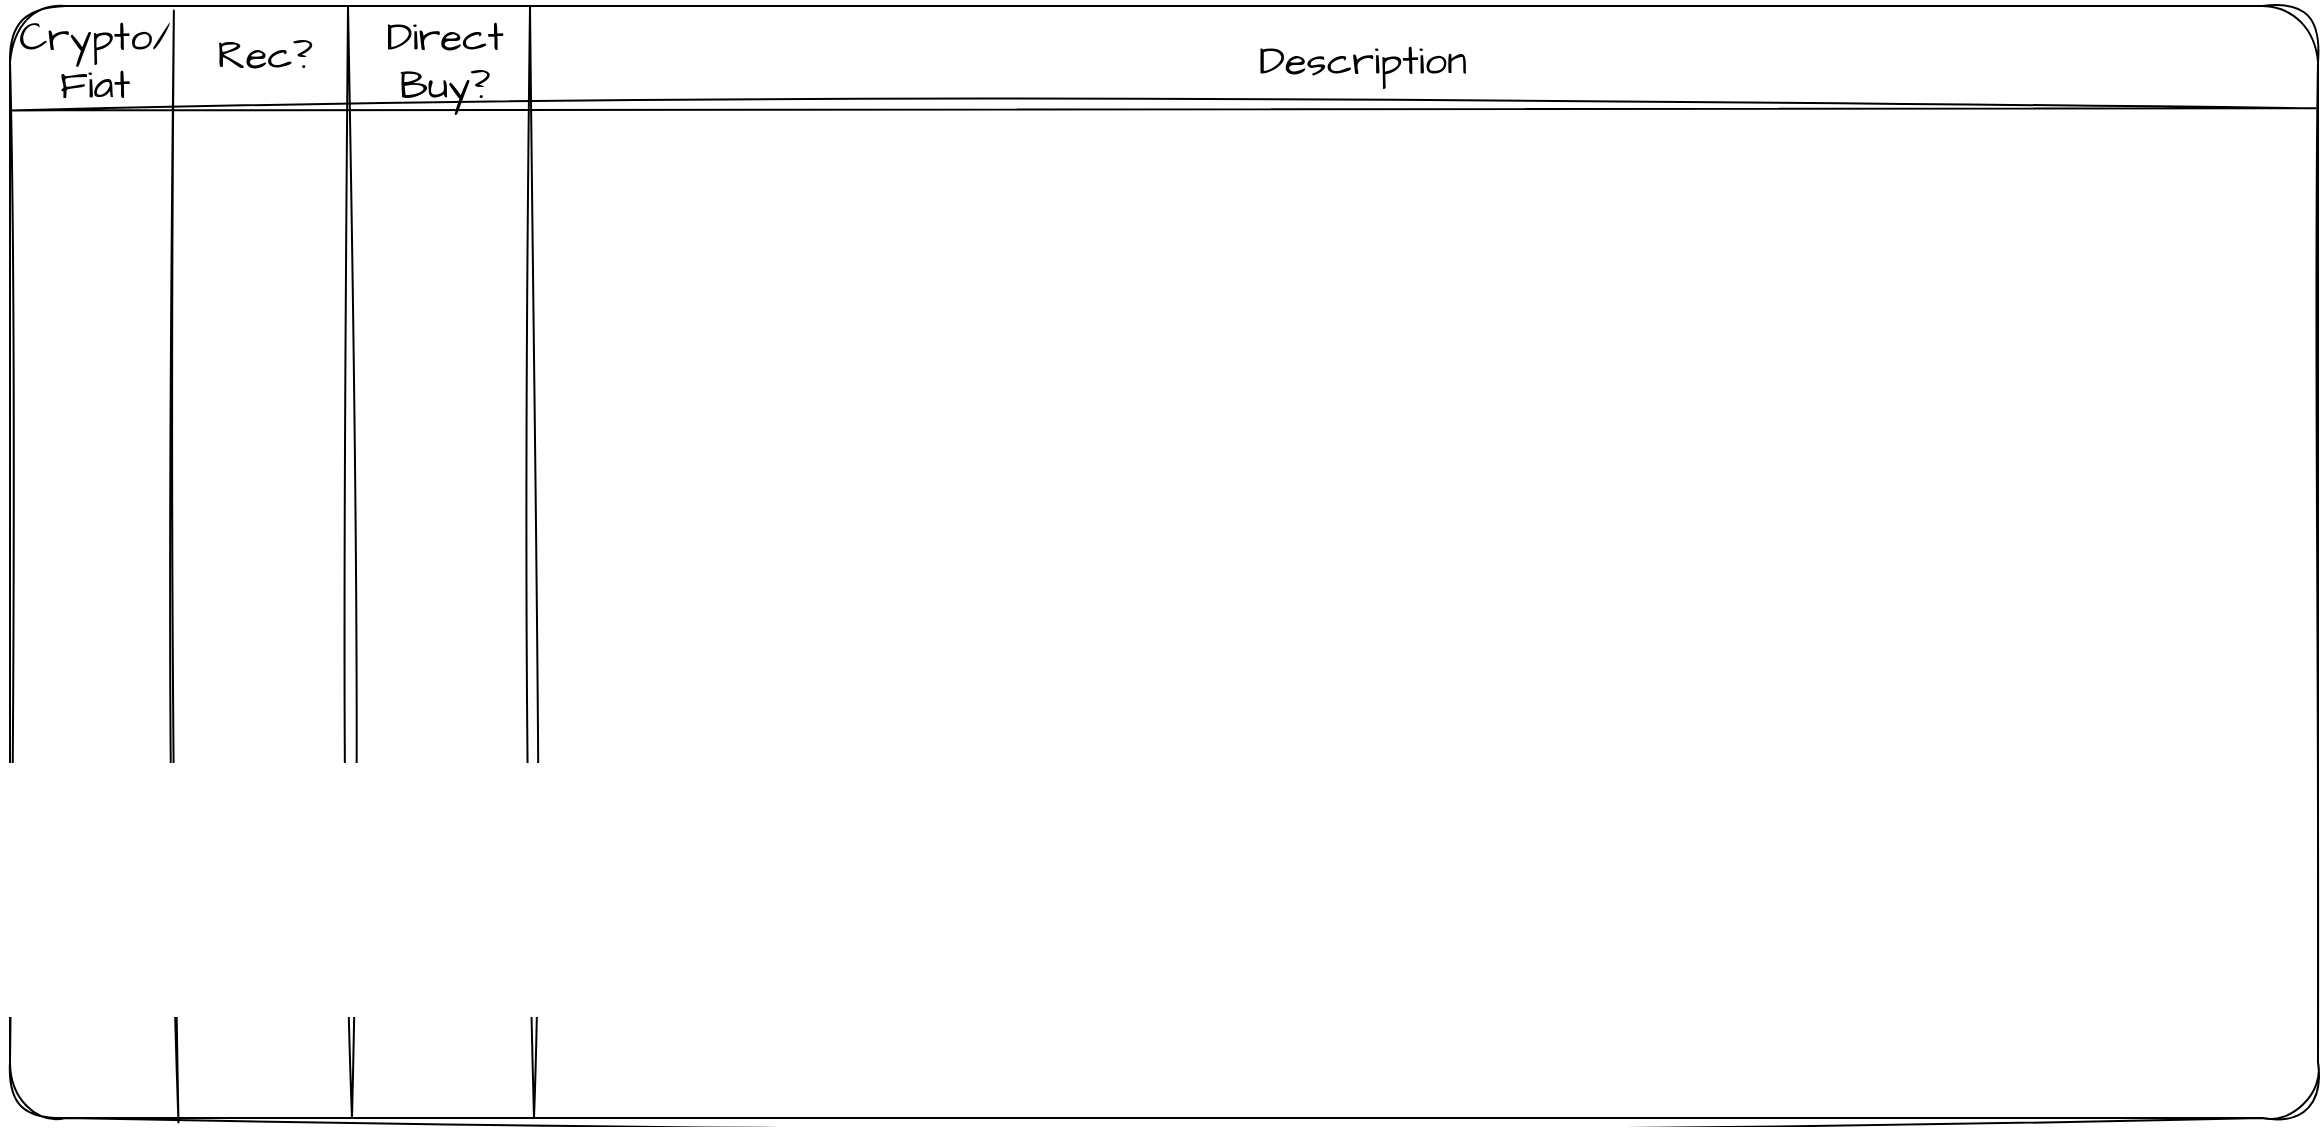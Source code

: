 <mxfile version="21.0.2" type="github">
  <diagram name="Page-1" id="PZljKh_v9Sy79nO4WOEt">
    <mxGraphModel dx="1834" dy="756" grid="0" gridSize="10" guides="1" tooltips="1" connect="1" arrows="1" fold="1" page="0" pageScale="1" pageWidth="827" pageHeight="1169" math="0" shadow="0">
      <root>
        <mxCell id="0" />
        <mxCell id="1" parent="0" />
        <mxCell id="-IJt66C-pTHhGQoxeayv-2" value="" style="rounded=1;whiteSpace=wrap;html=1;sketch=1;hachureGap=4;jiggle=2;curveFitting=1;fontFamily=Architects Daughter;fontSource=https%3A%2F%2Ffonts.googleapis.com%2Fcss%3Ffamily%3DArchitects%2BDaughter;fontSize=20;arcSize=5;" vertex="1" parent="1">
          <mxGeometry x="-140" y="84" width="1154" height="556" as="geometry" />
        </mxCell>
        <mxCell id="-IJt66C-pTHhGQoxeayv-3" value="" style="endArrow=none;html=1;rounded=0;sketch=1;hachureGap=4;jiggle=2;curveFitting=1;fontFamily=Architects Daughter;fontSource=https%3A%2F%2Ffonts.googleapis.com%2Fcss%3Ffamily%3DArchitects%2BDaughter;fontSize=16;entryX=0.071;entryY=0.004;entryDx=0;entryDy=0;entryPerimeter=0;exitX=0.073;exitY=1.004;exitDx=0;exitDy=0;exitPerimeter=0;" edge="1" parent="1" source="-IJt66C-pTHhGQoxeayv-2" target="-IJt66C-pTHhGQoxeayv-2">
          <mxGeometry width="50" height="50" relative="1" as="geometry">
            <mxPoint x="-122" y="31" as="sourcePoint" />
            <mxPoint x="-72" y="-19" as="targetPoint" />
          </mxGeometry>
        </mxCell>
        <mxCell id="-IJt66C-pTHhGQoxeayv-4" value="" style="endArrow=none;html=1;rounded=0;sketch=1;hachureGap=4;jiggle=2;curveFitting=1;fontFamily=Architects Daughter;fontSource=https%3A%2F%2Ffonts.googleapis.com%2Fcss%3Ffamily%3DArchitects%2BDaughter;fontSize=16;entryX=0.071;entryY=0.004;entryDx=0;entryDy=0;entryPerimeter=0;exitX=0.073;exitY=1.004;exitDx=0;exitDy=0;exitPerimeter=0;" edge="1" parent="1">
          <mxGeometry width="50" height="50" relative="1" as="geometry">
            <mxPoint x="31" y="640" as="sourcePoint" />
            <mxPoint x="29" y="84" as="targetPoint" />
          </mxGeometry>
        </mxCell>
        <mxCell id="-IJt66C-pTHhGQoxeayv-5" value="" style="endArrow=none;html=1;rounded=0;sketch=1;hachureGap=4;jiggle=2;curveFitting=1;fontFamily=Architects Daughter;fontSource=https%3A%2F%2Ffonts.googleapis.com%2Fcss%3Ffamily%3DArchitects%2BDaughter;fontSize=16;entryX=0.071;entryY=0.004;entryDx=0;entryDy=0;entryPerimeter=0;exitX=0.073;exitY=1.004;exitDx=0;exitDy=0;exitPerimeter=0;" edge="1" parent="1">
          <mxGeometry width="50" height="50" relative="1" as="geometry">
            <mxPoint x="122" y="640" as="sourcePoint" />
            <mxPoint x="120" y="84" as="targetPoint" />
          </mxGeometry>
        </mxCell>
        <mxCell id="-IJt66C-pTHhGQoxeayv-6" value="" style="endArrow=none;html=1;rounded=0;sketch=1;hachureGap=4;jiggle=2;curveFitting=1;fontFamily=Architects Daughter;fontSource=https%3A%2F%2Ffonts.googleapis.com%2Fcss%3Ffamily%3DArchitects%2BDaughter;fontSize=16;exitX=0;exitY=0.094;exitDx=0;exitDy=0;exitPerimeter=0;entryX=0.999;entryY=0.092;entryDx=0;entryDy=0;entryPerimeter=0;" edge="1" parent="1" source="-IJt66C-pTHhGQoxeayv-2" target="-IJt66C-pTHhGQoxeayv-2">
          <mxGeometry width="50" height="50" relative="1" as="geometry">
            <mxPoint x="-264" y="196" as="sourcePoint" />
            <mxPoint x="-214" y="146" as="targetPoint" />
          </mxGeometry>
        </mxCell>
        <mxCell id="-IJt66C-pTHhGQoxeayv-7" value="Crypto/&lt;br&gt;Fiat" style="text;html=1;align=center;verticalAlign=middle;resizable=0;points=[];autosize=1;strokeColor=none;fillColor=none;fontSize=20;fontFamily=Architects Daughter;" vertex="1" parent="1">
          <mxGeometry x="-145" y="81" width="94" height="60" as="geometry" />
        </mxCell>
        <mxCell id="-IJt66C-pTHhGQoxeayv-8" value="Rec?" style="text;html=1;align=center;verticalAlign=middle;resizable=0;points=[];autosize=1;strokeColor=none;fillColor=none;fontSize=20;fontFamily=Architects Daughter;" vertex="1" parent="1">
          <mxGeometry x="-46" y="90" width="66" height="36" as="geometry" />
        </mxCell>
        <mxCell id="-IJt66C-pTHhGQoxeayv-9" value="Direct &lt;br&gt;Buy?" style="text;html=1;align=center;verticalAlign=middle;resizable=0;points=[];autosize=1;strokeColor=none;fillColor=none;fontSize=20;fontFamily=Architects Daughter;" vertex="1" parent="1">
          <mxGeometry x="38" y="81" width="77" height="60" as="geometry" />
        </mxCell>
        <mxCell id="-IJt66C-pTHhGQoxeayv-10" value="Description" style="text;html=1;align=center;verticalAlign=middle;resizable=0;points=[];autosize=1;strokeColor=none;fillColor=none;fontSize=20;fontFamily=Architects Daughter;" vertex="1" parent="1">
          <mxGeometry x="475" y="93" width="122" height="36" as="geometry" />
        </mxCell>
      </root>
    </mxGraphModel>
  </diagram>
</mxfile>
